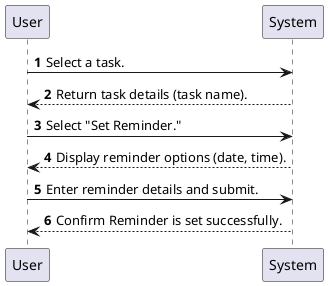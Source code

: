 @startuml
'https://plantuml.com/sequence-diagram

autonumber

User -> System: Select a task.
System --> User: Return task details (task name).
User -> System: Select "Set Reminder."
System --> User: Display reminder options (date, time).
User -> System: Enter reminder details and submit.
System --> User: Confirm Reminder is set successfully.
@enduml